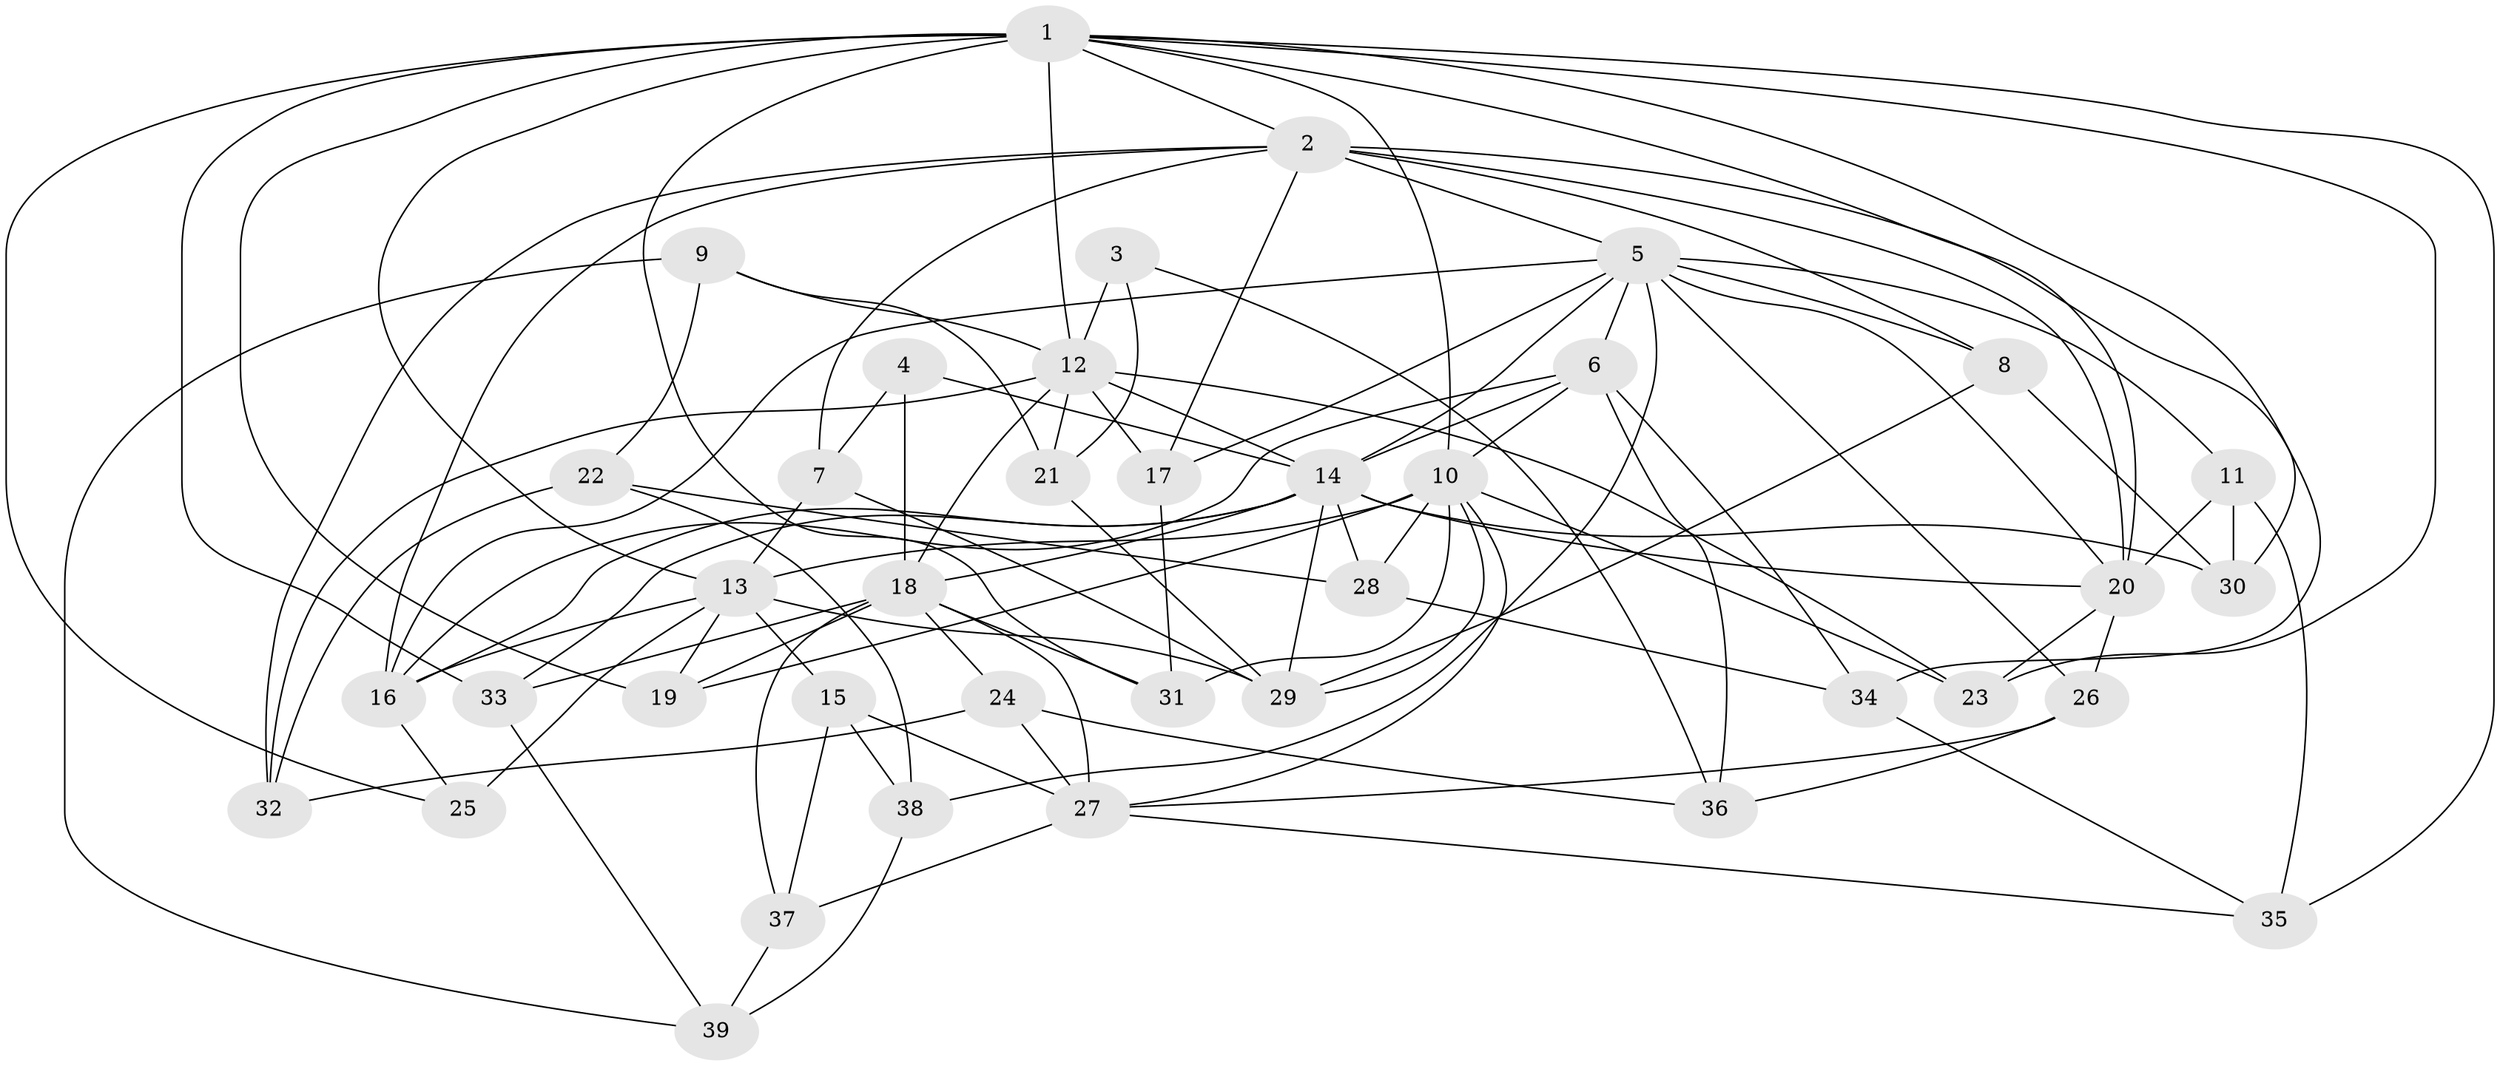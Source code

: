 // original degree distribution, {4: 1.0}
// Generated by graph-tools (version 1.1) at 2025/38/03/09/25 02:38:17]
// undirected, 39 vertices, 105 edges
graph export_dot {
graph [start="1"]
  node [color=gray90,style=filled];
  1;
  2;
  3;
  4;
  5;
  6;
  7;
  8;
  9;
  10;
  11;
  12;
  13;
  14;
  15;
  16;
  17;
  18;
  19;
  20;
  21;
  22;
  23;
  24;
  25;
  26;
  27;
  28;
  29;
  30;
  31;
  32;
  33;
  34;
  35;
  36;
  37;
  38;
  39;
  1 -- 2 [weight=1.0];
  1 -- 10 [weight=1.0];
  1 -- 12 [weight=1.0];
  1 -- 13 [weight=1.0];
  1 -- 19 [weight=1.0];
  1 -- 20 [weight=1.0];
  1 -- 23 [weight=1.0];
  1 -- 25 [weight=1.0];
  1 -- 30 [weight=1.0];
  1 -- 31 [weight=1.0];
  1 -- 33 [weight=1.0];
  1 -- 35 [weight=1.0];
  2 -- 5 [weight=1.0];
  2 -- 7 [weight=1.0];
  2 -- 8 [weight=1.0];
  2 -- 16 [weight=1.0];
  2 -- 17 [weight=1.0];
  2 -- 20 [weight=2.0];
  2 -- 32 [weight=1.0];
  2 -- 34 [weight=1.0];
  3 -- 12 [weight=2.0];
  3 -- 21 [weight=1.0];
  3 -- 36 [weight=1.0];
  4 -- 7 [weight=1.0];
  4 -- 14 [weight=1.0];
  4 -- 18 [weight=2.0];
  5 -- 6 [weight=1.0];
  5 -- 8 [weight=1.0];
  5 -- 11 [weight=1.0];
  5 -- 14 [weight=1.0];
  5 -- 16 [weight=1.0];
  5 -- 17 [weight=1.0];
  5 -- 20 [weight=1.0];
  5 -- 26 [weight=1.0];
  5 -- 38 [weight=1.0];
  6 -- 10 [weight=1.0];
  6 -- 14 [weight=1.0];
  6 -- 16 [weight=1.0];
  6 -- 34 [weight=1.0];
  6 -- 36 [weight=1.0];
  7 -- 13 [weight=1.0];
  7 -- 29 [weight=1.0];
  8 -- 29 [weight=1.0];
  8 -- 30 [weight=1.0];
  9 -- 12 [weight=1.0];
  9 -- 21 [weight=1.0];
  9 -- 22 [weight=1.0];
  9 -- 39 [weight=1.0];
  10 -- 13 [weight=2.0];
  10 -- 19 [weight=1.0];
  10 -- 23 [weight=1.0];
  10 -- 27 [weight=1.0];
  10 -- 28 [weight=1.0];
  10 -- 29 [weight=1.0];
  10 -- 31 [weight=1.0];
  11 -- 20 [weight=1.0];
  11 -- 30 [weight=1.0];
  11 -- 35 [weight=1.0];
  12 -- 14 [weight=2.0];
  12 -- 17 [weight=1.0];
  12 -- 18 [weight=2.0];
  12 -- 21 [weight=1.0];
  12 -- 23 [weight=1.0];
  12 -- 32 [weight=1.0];
  13 -- 15 [weight=1.0];
  13 -- 16 [weight=1.0];
  13 -- 19 [weight=1.0];
  13 -- 25 [weight=2.0];
  13 -- 29 [weight=1.0];
  14 -- 16 [weight=1.0];
  14 -- 18 [weight=1.0];
  14 -- 20 [weight=1.0];
  14 -- 28 [weight=1.0];
  14 -- 29 [weight=1.0];
  14 -- 30 [weight=1.0];
  14 -- 33 [weight=1.0];
  15 -- 27 [weight=1.0];
  15 -- 37 [weight=1.0];
  15 -- 38 [weight=1.0];
  16 -- 25 [weight=1.0];
  17 -- 31 [weight=1.0];
  18 -- 19 [weight=1.0];
  18 -- 24 [weight=1.0];
  18 -- 27 [weight=2.0];
  18 -- 31 [weight=1.0];
  18 -- 33 [weight=1.0];
  18 -- 37 [weight=1.0];
  20 -- 23 [weight=1.0];
  20 -- 26 [weight=1.0];
  21 -- 29 [weight=1.0];
  22 -- 28 [weight=1.0];
  22 -- 32 [weight=1.0];
  22 -- 38 [weight=1.0];
  24 -- 27 [weight=1.0];
  24 -- 32 [weight=1.0];
  24 -- 36 [weight=1.0];
  26 -- 27 [weight=1.0];
  26 -- 36 [weight=1.0];
  27 -- 35 [weight=1.0];
  27 -- 37 [weight=1.0];
  28 -- 34 [weight=1.0];
  33 -- 39 [weight=1.0];
  34 -- 35 [weight=1.0];
  37 -- 39 [weight=1.0];
  38 -- 39 [weight=1.0];
}
